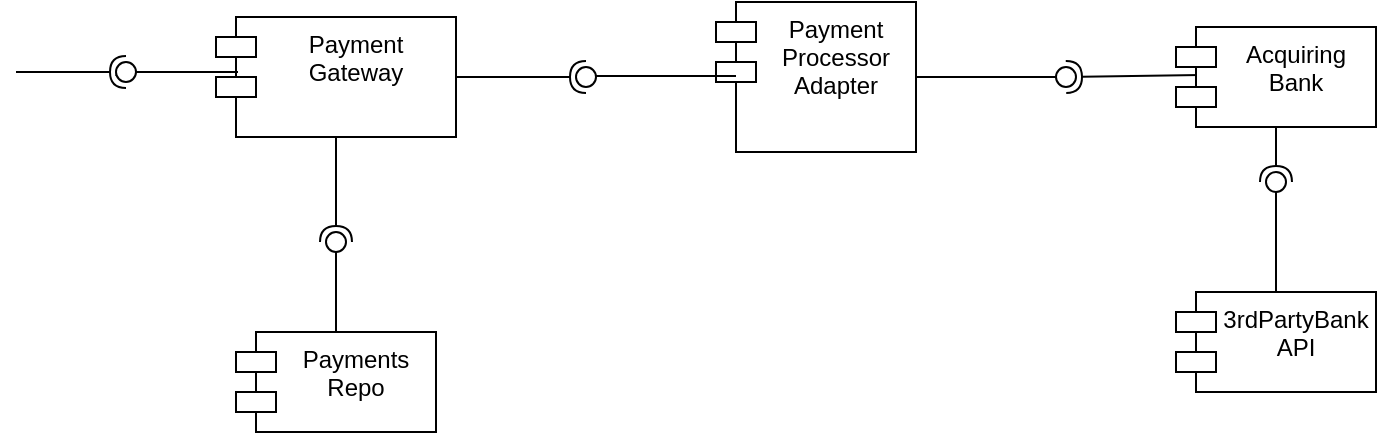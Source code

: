 <mxfile version="13.8.1" type="device"><diagram id="-IeKYElyTp4l-XEiXDiW" name="Page-1"><mxGraphModel dx="1422" dy="705" grid="1" gridSize="10" guides="1" tooltips="1" connect="1" arrows="1" fold="1" page="1" pageScale="1" pageWidth="850" pageHeight="1100" math="0" shadow="0"><root><mxCell id="0"/><mxCell id="1" parent="0"/><mxCell id="gtmkXk53m6qF855ltmHm-1" value="Payment&#10;Gateway" style="shape=module;align=left;spacingLeft=20;align=center;verticalAlign=top;" vertex="1" parent="1"><mxGeometry x="160" y="302.5" width="120" height="60" as="geometry"/></mxCell><mxCell id="gtmkXk53m6qF855ltmHm-3" value="" style="rounded=0;orthogonalLoop=1;jettySize=auto;html=1;endArrow=none;endFill=0;exitX=0.092;exitY=0.533;exitDx=0;exitDy=0;exitPerimeter=0;" edge="1" parent="1" source="gtmkXk53m6qF855ltmHm-5"><mxGeometry relative="1" as="geometry"><mxPoint x="400" y="365" as="sourcePoint"/><mxPoint x="110" y="332" as="targetPoint"/></mxGeometry></mxCell><mxCell id="gtmkXk53m6qF855ltmHm-4" value="" style="rounded=0;orthogonalLoop=1;jettySize=auto;html=1;endArrow=halfCircle;endFill=0;entryX=0.5;entryY=0.5;entryDx=0;entryDy=0;endSize=6;strokeWidth=1;" edge="1" target="gtmkXk53m6qF855ltmHm-5" parent="1"><mxGeometry relative="1" as="geometry"><mxPoint x="60" y="330" as="sourcePoint"/></mxGeometry></mxCell><mxCell id="gtmkXk53m6qF855ltmHm-5" value="" style="ellipse;whiteSpace=wrap;html=1;fontFamily=Helvetica;fontSize=12;fontColor=#000000;align=center;strokeColor=#000000;fillColor=#ffffff;points=[];aspect=fixed;resizable=0;" vertex="1" parent="1"><mxGeometry x="110" y="325" width="10" height="10" as="geometry"/></mxCell><mxCell id="gtmkXk53m6qF855ltmHm-7" value="" style="rounded=0;orthogonalLoop=1;jettySize=auto;html=1;endArrow=none;endFill=0;" edge="1" parent="1" target="gtmkXk53m6qF855ltmHm-5"><mxGeometry relative="1" as="geometry"><mxPoint x="171" y="330" as="sourcePoint"/><mxPoint x="110" y="332" as="targetPoint"/></mxGeometry></mxCell><mxCell id="gtmkXk53m6qF855ltmHm-8" value="Payments&#10;Repo&#10;" style="shape=module;align=left;spacingLeft=20;align=center;verticalAlign=top;" vertex="1" parent="1"><mxGeometry x="170" y="460" width="100" height="50" as="geometry"/></mxCell><mxCell id="gtmkXk53m6qF855ltmHm-9" value="" style="rounded=0;orthogonalLoop=1;jettySize=auto;html=1;endArrow=none;endFill=0;exitX=0.5;exitY=0;exitDx=0;exitDy=0;" edge="1" parent="1" source="gtmkXk53m6qF855ltmHm-8"><mxGeometry relative="1" as="geometry"><mxPoint x="400" y="365" as="sourcePoint"/><mxPoint x="220" y="420" as="targetPoint"/></mxGeometry></mxCell><mxCell id="gtmkXk53m6qF855ltmHm-10" value="" style="rounded=0;orthogonalLoop=1;jettySize=auto;html=1;endArrow=halfCircle;endFill=0;entryX=0.5;entryY=0.5;entryDx=0;entryDy=0;endSize=6;strokeWidth=1;exitX=0.5;exitY=1;exitDx=0;exitDy=0;" edge="1" target="gtmkXk53m6qF855ltmHm-11" parent="1" source="gtmkXk53m6qF855ltmHm-1"><mxGeometry relative="1" as="geometry"><mxPoint x="440" y="365" as="sourcePoint"/></mxGeometry></mxCell><mxCell id="gtmkXk53m6qF855ltmHm-11" value="" style="ellipse;whiteSpace=wrap;html=1;fontFamily=Helvetica;fontSize=12;fontColor=#000000;align=center;strokeColor=#000000;fillColor=#ffffff;points=[];aspect=fixed;resizable=0;" vertex="1" parent="1"><mxGeometry x="215" y="410" width="10" height="10" as="geometry"/></mxCell><mxCell id="gtmkXk53m6qF855ltmHm-12" value="Payment&#10;Processor&#10;Adapter&#10;" style="shape=module;align=left;spacingLeft=20;align=center;verticalAlign=top;" vertex="1" parent="1"><mxGeometry x="410" y="295" width="100" height="75" as="geometry"/></mxCell><mxCell id="gtmkXk53m6qF855ltmHm-13" value="" style="rounded=0;orthogonalLoop=1;jettySize=auto;html=1;endArrow=none;endFill=0;" edge="1" parent="1"><mxGeometry relative="1" as="geometry"><mxPoint x="420" y="332" as="sourcePoint"/><mxPoint x="350" y="332" as="targetPoint"/></mxGeometry></mxCell><mxCell id="gtmkXk53m6qF855ltmHm-14" value="" style="rounded=0;orthogonalLoop=1;jettySize=auto;html=1;endArrow=halfCircle;endFill=0;entryX=0.5;entryY=0.5;entryDx=0;entryDy=0;endSize=6;strokeWidth=1;" edge="1" target="gtmkXk53m6qF855ltmHm-15" parent="1" source="gtmkXk53m6qF855ltmHm-1"><mxGeometry relative="1" as="geometry"><mxPoint x="440" y="365" as="sourcePoint"/></mxGeometry></mxCell><mxCell id="gtmkXk53m6qF855ltmHm-15" value="" style="ellipse;whiteSpace=wrap;html=1;fontFamily=Helvetica;fontSize=12;fontColor=#000000;align=center;strokeColor=#000000;fillColor=#ffffff;points=[];aspect=fixed;resizable=0;" vertex="1" parent="1"><mxGeometry x="340" y="327.5" width="10" height="10" as="geometry"/></mxCell><mxCell id="gtmkXk53m6qF855ltmHm-17" value="" style="rounded=0;orthogonalLoop=1;jettySize=auto;html=1;endArrow=halfCircle;endFill=0;entryX=0.5;entryY=0.5;entryDx=0;entryDy=0;endSize=6;strokeWidth=1;exitX=0.12;exitY=0.48;exitDx=0;exitDy=0;exitPerimeter=0;" edge="1" target="gtmkXk53m6qF855ltmHm-18" parent="1" source="gtmkXk53m6qF855ltmHm-22"><mxGeometry relative="1" as="geometry"><mxPoint x="430" y="175" as="sourcePoint"/></mxGeometry></mxCell><mxCell id="gtmkXk53m6qF855ltmHm-18" value="" style="ellipse;whiteSpace=wrap;html=1;fontFamily=Helvetica;fontSize=12;fontColor=#000000;align=center;strokeColor=#000000;fillColor=#ffffff;points=[];aspect=fixed;resizable=0;" vertex="1" parent="1"><mxGeometry x="580" y="327.5" width="10" height="10" as="geometry"/></mxCell><mxCell id="gtmkXk53m6qF855ltmHm-21" value="" style="rounded=0;orthogonalLoop=1;jettySize=auto;html=1;endArrow=none;endFill=0;exitX=1;exitY=0.5;exitDx=0;exitDy=0;" edge="1" parent="1" source="gtmkXk53m6qF855ltmHm-12" target="gtmkXk53m6qF855ltmHm-18"><mxGeometry relative="1" as="geometry"><mxPoint x="270" y="175" as="sourcePoint"/><mxPoint x="350" y="175" as="targetPoint"/></mxGeometry></mxCell><mxCell id="gtmkXk53m6qF855ltmHm-22" value="Acquiring&#10;Bank&#10;" style="shape=module;align=left;spacingLeft=20;align=center;verticalAlign=top;" vertex="1" parent="1"><mxGeometry x="640" y="307.5" width="100" height="50" as="geometry"/></mxCell><mxCell id="gtmkXk53m6qF855ltmHm-24" value="" style="rounded=0;orthogonalLoop=1;jettySize=auto;html=1;endArrow=none;endFill=0;" edge="1" parent="1" source="gtmkXk53m6qF855ltmHm-26"><mxGeometry relative="1" as="geometry"><mxPoint x="690" y="385" as="sourcePoint"/><mxPoint x="690" y="440" as="targetPoint"/><Array as="points"/></mxGeometry></mxCell><mxCell id="gtmkXk53m6qF855ltmHm-25" value="" style="rounded=0;orthogonalLoop=1;jettySize=auto;html=1;endArrow=halfCircle;endFill=0;endSize=6;strokeWidth=1;" edge="1" parent="1" source="gtmkXk53m6qF855ltmHm-26"><mxGeometry relative="1" as="geometry"><mxPoint x="690" y="430" as="sourcePoint"/><mxPoint x="690" y="380" as="targetPoint"/></mxGeometry></mxCell><mxCell id="gtmkXk53m6qF855ltmHm-27" value="" style="rounded=0;orthogonalLoop=1;jettySize=auto;html=1;endArrow=halfCircle;endFill=0;endSize=6;strokeWidth=1;exitX=0.5;exitY=1;exitDx=0;exitDy=0;" edge="1" parent="1" source="gtmkXk53m6qF855ltmHm-22"><mxGeometry relative="1" as="geometry"><mxPoint x="690" y="430" as="sourcePoint"/><mxPoint x="690" y="385" as="targetPoint"/></mxGeometry></mxCell><mxCell id="gtmkXk53m6qF855ltmHm-29" value="3rdPartyBank&#10;API" style="shape=module;align=left;spacingLeft=20;align=center;verticalAlign=top;" vertex="1" parent="1"><mxGeometry x="640" y="440" width="100" height="50" as="geometry"/></mxCell><mxCell id="gtmkXk53m6qF855ltmHm-26" value="" style="ellipse;whiteSpace=wrap;html=1;fontFamily=Helvetica;fontSize=12;fontColor=#000000;align=center;strokeColor=#000000;fillColor=#ffffff;points=[];aspect=fixed;resizable=0;direction=south;" vertex="1" parent="1"><mxGeometry x="685" y="380" width="10" height="10" as="geometry"/></mxCell><mxCell id="gtmkXk53m6qF855ltmHm-30" value="" style="rounded=0;orthogonalLoop=1;jettySize=auto;html=1;endArrow=none;endFill=0;" edge="1" parent="1" target="gtmkXk53m6qF855ltmHm-26"><mxGeometry relative="1" as="geometry"><mxPoint x="690" y="385" as="sourcePoint"/><mxPoint x="690" y="440" as="targetPoint"/><Array as="points"/></mxGeometry></mxCell></root></mxGraphModel></diagram></mxfile>